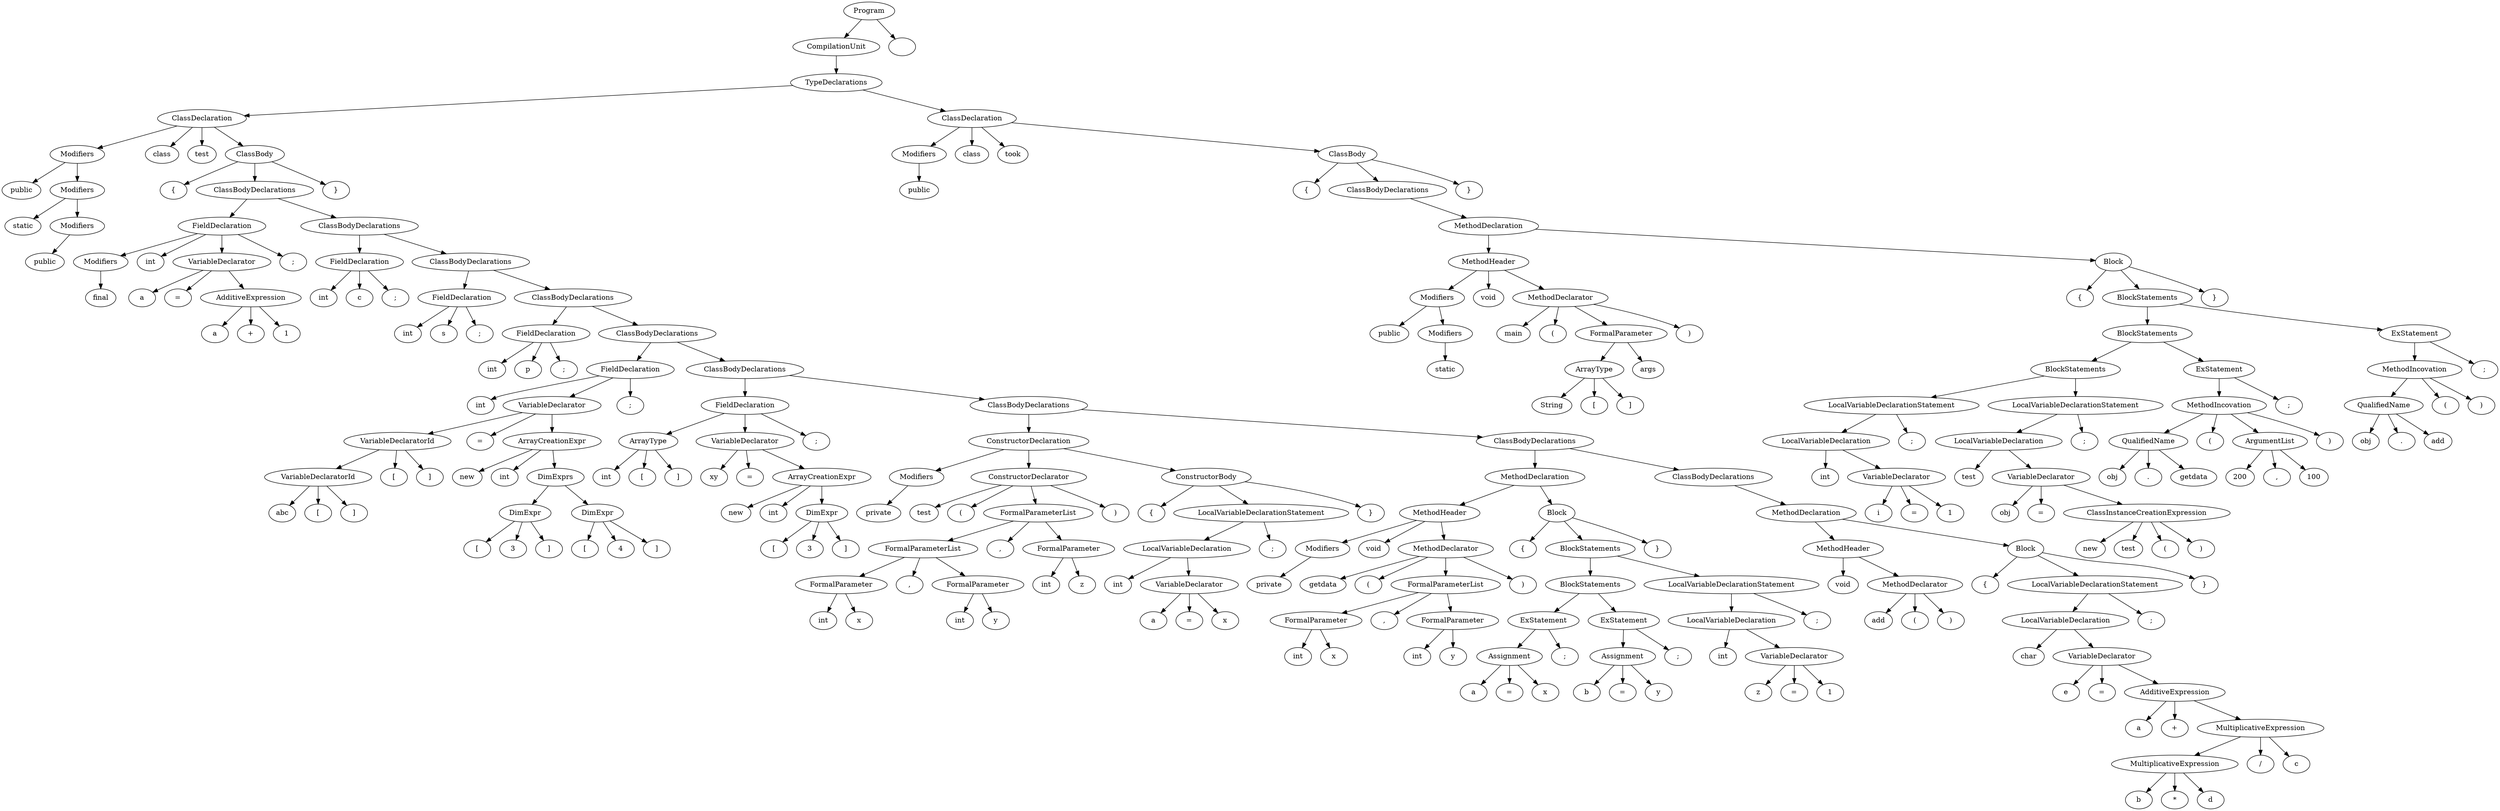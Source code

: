 digraph G {
n1 [label="public"]
n2 [label="static"]
n3 [label="public"]
n4 [label="Modifiers"]
n4->n3;
n5 [label="Modifiers"]
n5->n4;
n5->n2;
n6 [label="Modifiers"]
n6->n5;
n6->n1;
n7 [label="class"]
n8 [label="test"]
n9 [label="{"]
n10 [label="final"]
n11 [label="Modifiers"]
n11->n10;
n12 [label="int"]
n13 [label="a"]
n14 [label="="]
n15 [label="a"]
n16 [label="+"]
n17 [label="1"]
n18 [label="AdditiveExpression"]
n18->n17;
n18->n16;
n18->n15;
n19 [label="VariableDeclarator"]
n19->n18;
n19->n14;
n19->n13;
n20 [label=";"]
n21 [label="FieldDeclaration"]
n21->n20;
n21->n19;
n21->n12;
n21->n11;
n22 [label="int"]
n23 [label="c"]
n24 [label=";"]
n25 [label="FieldDeclaration"]
n25->n24;
n25->n23;
n25->n22;
n26 [label="int"]
n27 [label="s"]
n28 [label=";"]
n29 [label="FieldDeclaration"]
n29->n28;
n29->n27;
n29->n26;
n30 [label="int"]
n31 [label="p"]
n32 [label=";"]
n33 [label="FieldDeclaration"]
n33->n32;
n33->n31;
n33->n30;
n34 [label="int"]
n35 [label="abc"]
n36 [label="["]
n37 [label="]"]
n38 [label="VariableDeclaratorId"]
n38->n37;
n38->n36;
n38->n35;
n39 [label="["]
n40 [label="]"]
n41 [label="VariableDeclaratorId"]
n41->n40;
n41->n39;
n41->n38;
n42 [label="="]
n43 [label="new"]
n44 [label="int"]
n45 [label="["]
n46 [label="3"]
n47 [label="]"]
n48 [label="DimExpr"]
n48->n47;
n48->n46;
n48->n45;
n49 [label="["]
n50 [label="4"]
n51 [label="]"]
n52 [label="DimExpr"]
n52->n51;
n52->n50;
n52->n49;
n53 [label="DimExprs"]
n53->n52;
n53->n48;
n54 [label="ArrayCreationExpr"]
n54->n53;
n54->n44;
n54->n43;
n55 [label="VariableDeclarator"]
n55->n54;
n55->n42;
n55->n41;
n56 [label=";"]
n57 [label="FieldDeclaration"]
n57->n56;
n57->n55;
n57->n34;
n58 [label="int"]
n59 [label="["]
n60 [label="]"]
n61 [label="ArrayType"]
n61->n60;
n61->n59;
n61->n58;
n62 [label="xy"]
n63 [label="="]
n64 [label="new"]
n65 [label="int"]
n66 [label="["]
n67 [label="3"]
n68 [label="]"]
n69 [label="DimExpr"]
n69->n68;
n69->n67;
n69->n66;
n70 [label="ArrayCreationExpr"]
n70->n69;
n70->n65;
n70->n64;
n71 [label="VariableDeclarator"]
n71->n70;
n71->n63;
n71->n62;
n72 [label=";"]
n73 [label="FieldDeclaration"]
n73->n72;
n73->n71;
n73->n61;
n74 [label="private"]
n75 [label="Modifiers"]
n75->n74;
n76 [label="test"]
n77 [label="("]
n78 [label="int"]
n79 [label="x"]
n80 [label="FormalParameter"]
n80->n79;
n80->n78;
n81 [label=","]
n82 [label="int"]
n83 [label="y"]
n84 [label="FormalParameter"]
n84->n83;
n84->n82;
n85 [label="FormalParameterList"]
n85->n84;
n85->n81;
n85->n80;
n86 [label=","]
n87 [label="int"]
n88 [label="z"]
n89 [label="FormalParameter"]
n89->n88;
n89->n87;
n90 [label="FormalParameterList"]
n90->n89;
n90->n86;
n90->n85;
n91 [label=")"]
n92 [label="ConstructorDeclarator"]
n92->n91;
n92->n90;
n92->n77;
n92->n76;
n93 [label="{"]
n94 [label="int"]
n95 [label="a"]
n96 [label="="]
n97 [label="x"]
n98 [label="VariableDeclarator"]
n98->n97;
n98->n96;
n98->n95;
n99 [label="LocalVariableDeclaration"]
n99->n98;
n99->n94;
n100 [label=";"]
n101 [label="LocalVariableDeclarationStatement"]
n101->n100;
n101->n99;
n102 [label="}"]
n103 [label="ConstructorBody"]
n103->n102;
n103->n101;
n103->n93;
n104 [label="ConstructorDeclaration"]
n104->n103;
n104->n92;
n104->n75;
n105 [label="private"]
n106 [label="Modifiers"]
n106->n105;
n107 [label="void"]
n108 [label="getdata"]
n109 [label="("]
n110 [label="int"]
n111 [label="x"]
n112 [label="FormalParameter"]
n112->n111;
n112->n110;
n113 [label=","]
n114 [label="int"]
n115 [label="y"]
n116 [label="FormalParameter"]
n116->n115;
n116->n114;
n117 [label="FormalParameterList"]
n117->n116;
n117->n113;
n117->n112;
n118 [label=")"]
n119 [label="MethodDeclarator"]
n119->n118;
n119->n117;
n119->n109;
n119->n108;
n120 [label="MethodHeader"]
n120->n119;
n120->n107;
n120->n106;
n121 [label="{"]
n122 [label="a"]
n123 [label="="]
n124 [label="x"]
n125 [label="Assignment"]
n125->n124;
n125->n123;
n125->n122;
n126 [label=";"]
n127 [label="ExStatement"]
n127->n126;
n127->n125;
n128 [label="b"]
n129 [label="="]
n130 [label="y"]
n131 [label="Assignment"]
n131->n130;
n131->n129;
n131->n128;
n132 [label=";"]
n133 [label="ExStatement"]
n133->n132;
n133->n131;
n134 [label="BlockStatements"]
n134->n133;
n134->n127;
n135 [label="int"]
n136 [label="z"]
n137 [label="="]
n138 [label="1"]
n139 [label="VariableDeclarator"]
n139->n138;
n139->n137;
n139->n136;
n140 [label="LocalVariableDeclaration"]
n140->n139;
n140->n135;
n141 [label=";"]
n142 [label="LocalVariableDeclarationStatement"]
n142->n141;
n142->n140;
n143 [label="BlockStatements"]
n143->n142;
n143->n134;
n144 [label="}"]
n145 [label="Block"]
n145->n144;
n145->n143;
n145->n121;
n146 [label="MethodDeclaration"]
n146->n145;
n146->n120;
n147 [label="void"]
n148 [label="add"]
n149 [label="("]
n150 [label=")"]
n151 [label="MethodDeclarator"]
n151->n150;
n151->n149;
n151->n148;
n152 [label="MethodHeader"]
n152->n151;
n152->n147;
n153 [label="{"]
n154 [label="char"]
n155 [label="e"]
n156 [label="="]
n157 [label="a"]
n158 [label="+"]
n159 [label="b"]
n160 [label="*"]
n161 [label="d"]
n162 [label="MultiplicativeExpression"]
n162->n161;
n162->n160;
n162->n159;
n163 [label="/"]
n164 [label="c"]
n165 [label="MultiplicativeExpression"]
n165->n164;
n165->n163;
n165->n162;
n166 [label="AdditiveExpression"]
n166->n165;
n166->n158;
n166->n157;
n167 [label="VariableDeclarator"]
n167->n166;
n167->n156;
n167->n155;
n168 [label="LocalVariableDeclaration"]
n168->n167;
n168->n154;
n169 [label=";"]
n170 [label="LocalVariableDeclarationStatement"]
n170->n169;
n170->n168;
n171 [label="}"]
n172 [label="Block"]
n172->n171;
n172->n170;
n172->n153;
n173 [label="MethodDeclaration"]
n173->n172;
n173->n152;
n174 [label="ClassBodyDeclarations"]
n174->n173;
n175 [label="ClassBodyDeclarations"]
n175->n174;
n175->n146;
n176 [label="ClassBodyDeclarations"]
n176->n175;
n176->n104;
n177 [label="ClassBodyDeclarations"]
n177->n176;
n177->n73;
n178 [label="ClassBodyDeclarations"]
n178->n177;
n178->n57;
n179 [label="ClassBodyDeclarations"]
n179->n178;
n179->n33;
n180 [label="ClassBodyDeclarations"]
n180->n179;
n180->n29;
n181 [label="ClassBodyDeclarations"]
n181->n180;
n181->n25;
n182 [label="ClassBodyDeclarations"]
n182->n181;
n182->n21;
n183 [label="}"]
n184 [label="ClassBody"]
n184->n183;
n184->n182;
n184->n9;
n185 [label="ClassDeclaration"]
n185->n184;
n185->n8;
n185->n7;
n185->n6;
n186 [label="public"]
n187 [label="Modifiers"]
n187->n186;
n188 [label="class"]
n189 [label="took"]
n190 [label="{"]
n191 [label="public"]
n192 [label="static"]
n193 [label="Modifiers"]
n193->n192;
n194 [label="Modifiers"]
n194->n193;
n194->n191;
n195 [label="void"]
n196 [label="main"]
n197 [label="("]
n198 [label="String"]
n199 [label="["]
n200 [label="]"]
n201 [label="ArrayType"]
n201->n200;
n201->n199;
n201->n198;
n202 [label="args"]
n203 [label="FormalParameter"]
n203->n202;
n203->n201;
n204 [label=")"]
n205 [label="MethodDeclarator"]
n205->n204;
n205->n203;
n205->n197;
n205->n196;
n206 [label="MethodHeader"]
n206->n205;
n206->n195;
n206->n194;
n207 [label="{"]
n208 [label="int"]
n209 [label="i"]
n210 [label="="]
n211 [label="1"]
n212 [label="VariableDeclarator"]
n212->n211;
n212->n210;
n212->n209;
n213 [label="LocalVariableDeclaration"]
n213->n212;
n213->n208;
n214 [label=";"]
n215 [label="LocalVariableDeclarationStatement"]
n215->n214;
n215->n213;
n216 [label="test"]
n217 [label="obj"]
n218 [label="="]
n219 [label="new"]
n220 [label="test"]
n221 [label="("]
n222 [label=")"]
n223 [label="ClassInstanceCreationExpression"]
n223->n222;
n223->n221;
n223->n220;
n223->n219;
n224 [label="VariableDeclarator"]
n224->n223;
n224->n218;
n224->n217;
n225 [label="LocalVariableDeclaration"]
n225->n224;
n225->n216;
n226 [label=";"]
n227 [label="LocalVariableDeclarationStatement"]
n227->n226;
n227->n225;
n228 [label="BlockStatements"]
n228->n227;
n228->n215;
n229 [label="obj"]
n230 [label="."]
n231 [label="getdata"]
n232 [label="QualifiedName"]
n232->n231;
n232->n230;
n232->n229;
n233 [label="("]
n234 [label="200"]
n235 [label=","]
n236 [label="100"]
n237 [label="ArgumentList"]
n237->n236;
n237->n235;
n237->n234;
n238 [label=")"]
n239 [label="MethodIncovation"]
n239->n238;
n239->n237;
n239->n233;
n239->n232;
n240 [label=";"]
n241 [label="ExStatement"]
n241->n240;
n241->n239;
n242 [label="BlockStatements"]
n242->n241;
n242->n228;
n243 [label="obj"]
n244 [label="."]
n245 [label="add"]
n246 [label="QualifiedName"]
n246->n245;
n246->n244;
n246->n243;
n247 [label="("]
n248 [label=")"]
n249 [label="MethodIncovation"]
n249->n248;
n249->n247;
n249->n246;
n250 [label=";"]
n251 [label="ExStatement"]
n251->n250;
n251->n249;
n252 [label="BlockStatements"]
n252->n251;
n252->n242;
n253 [label="}"]
n254 [label="Block"]
n254->n253;
n254->n252;
n254->n207;
n255 [label="MethodDeclaration"]
n255->n254;
n255->n206;
n256 [label="ClassBodyDeclarations"]
n256->n255;
n257 [label="}"]
n258 [label="ClassBody"]
n258->n257;
n258->n256;
n258->n190;
n259 [label="ClassDeclaration"]
n259->n258;
n259->n189;
n259->n188;
n259->n187;
n260 [label="TypeDeclarations"]
n260->n259;
n260->n185;
n261 [label="CompilationUnit"]
n261->n260;
n262 [label="Program"]
n262->n263;
n262->n261;
n263 [label=""]
}
